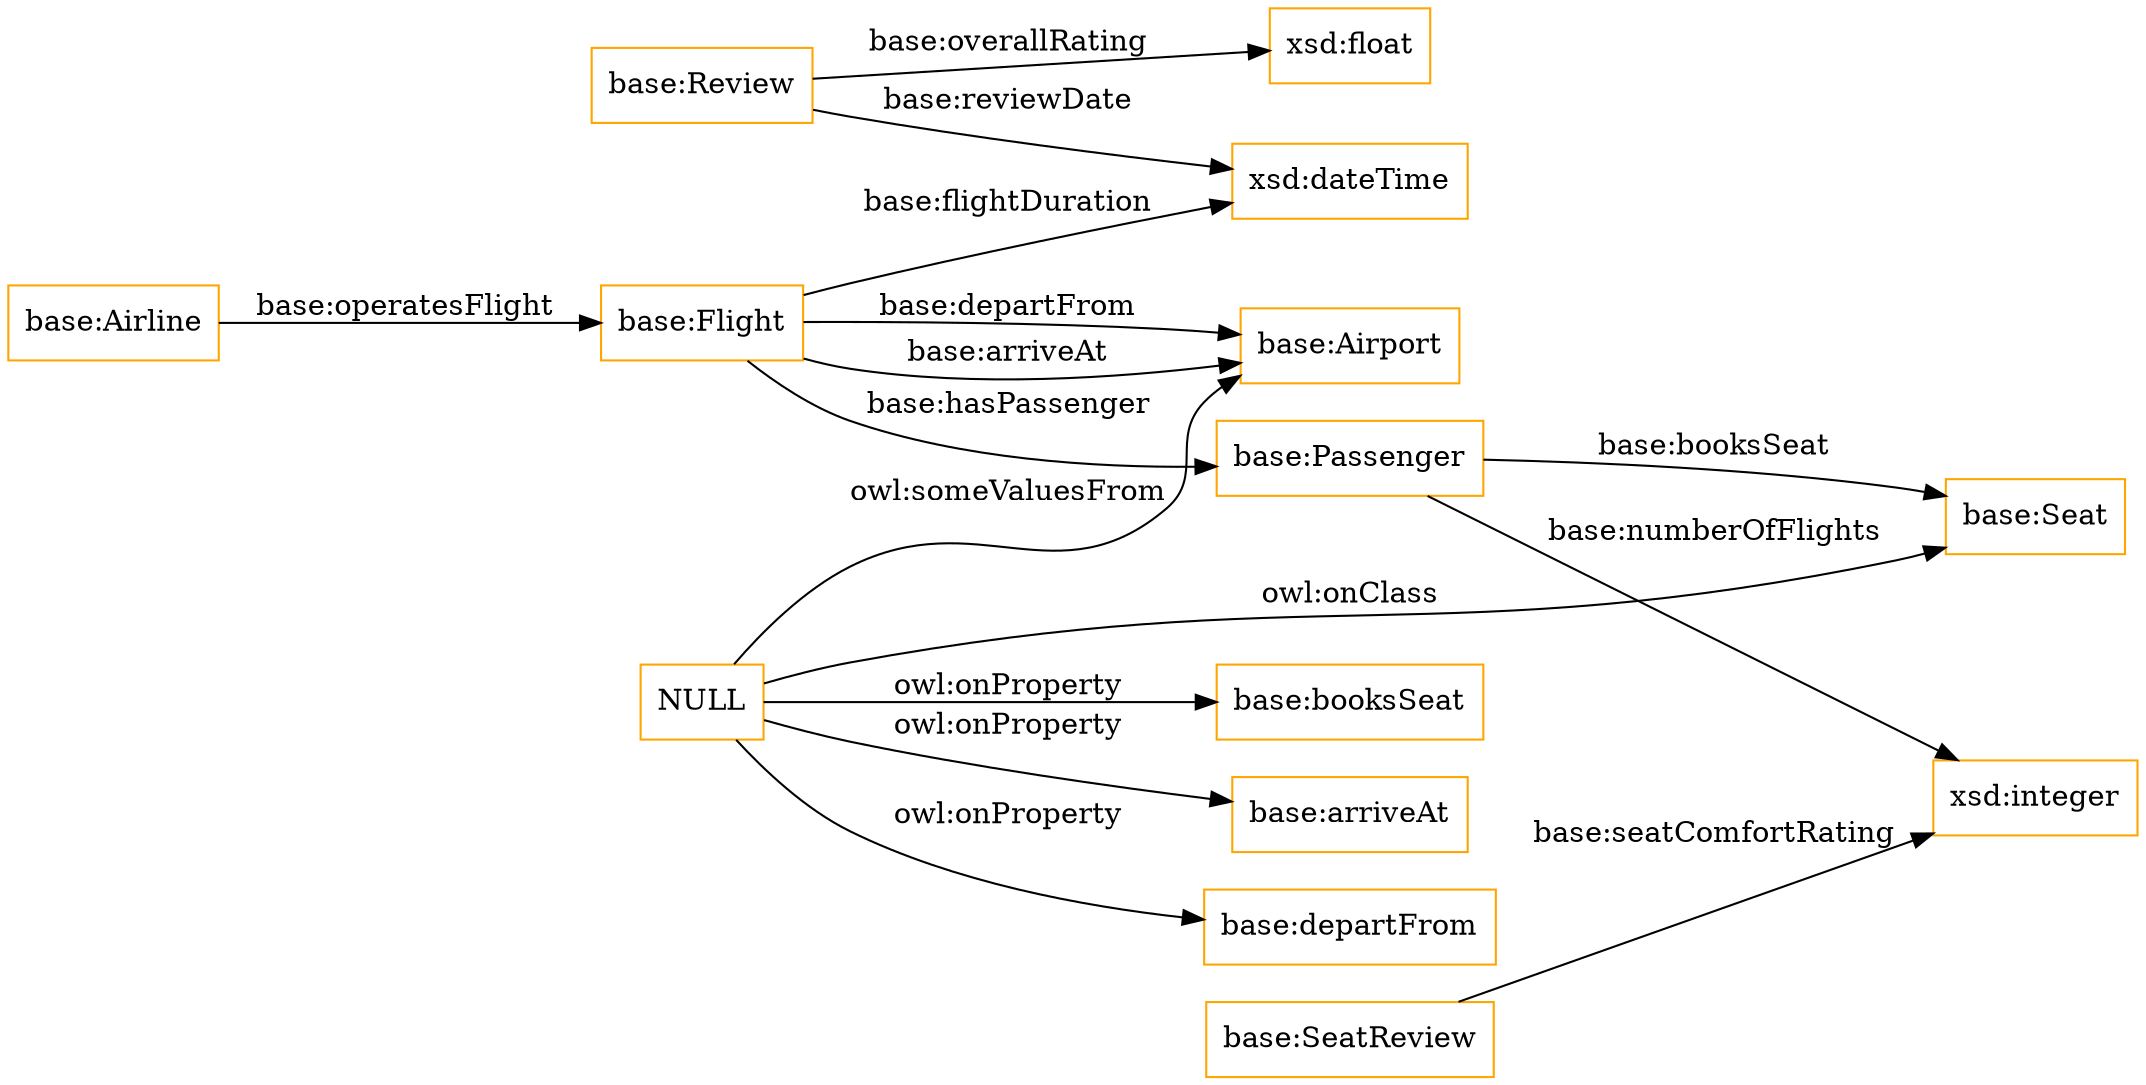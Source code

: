 digraph ar2dtool_diagram { 
rankdir=LR;
size="1501"
node [shape = rectangle, color="orange"]; "base:Review" "base:SeatReview" "base:Passenger" "base:Seat" "base:Airport" "base:Airline" "base:Flight" ; /*classes style*/
	"NULL" -> "base:arriveAt" [ label = "owl:onProperty" ];
	"NULL" -> "base:Airport" [ label = "owl:someValuesFrom" ];
	"NULL" -> "base:departFrom" [ label = "owl:onProperty" ];
	"NULL" -> "base:Seat" [ label = "owl:onClass" ];
	"NULL" -> "base:booksSeat" [ label = "owl:onProperty" ];
	"base:Review" -> "xsd:float" [ label = "base:overallRating" ];
	"base:Passenger" -> "xsd:integer" [ label = "base:numberOfFlights" ];
	"base:Passenger" -> "base:Seat" [ label = "base:booksSeat" ];
	"base:Flight" -> "xsd:dateTime" [ label = "base:flightDuration" ];
	"base:Flight" -> "base:Airport" [ label = "base:departFrom" ];
	"base:Review" -> "xsd:dateTime" [ label = "base:reviewDate" ];
	"base:Flight" -> "base:Passenger" [ label = "base:hasPassenger" ];
	"base:Airline" -> "base:Flight" [ label = "base:operatesFlight" ];
	"base:SeatReview" -> "xsd:integer" [ label = "base:seatComfortRating" ];
	"base:Flight" -> "base:Airport" [ label = "base:arriveAt" ];

}
